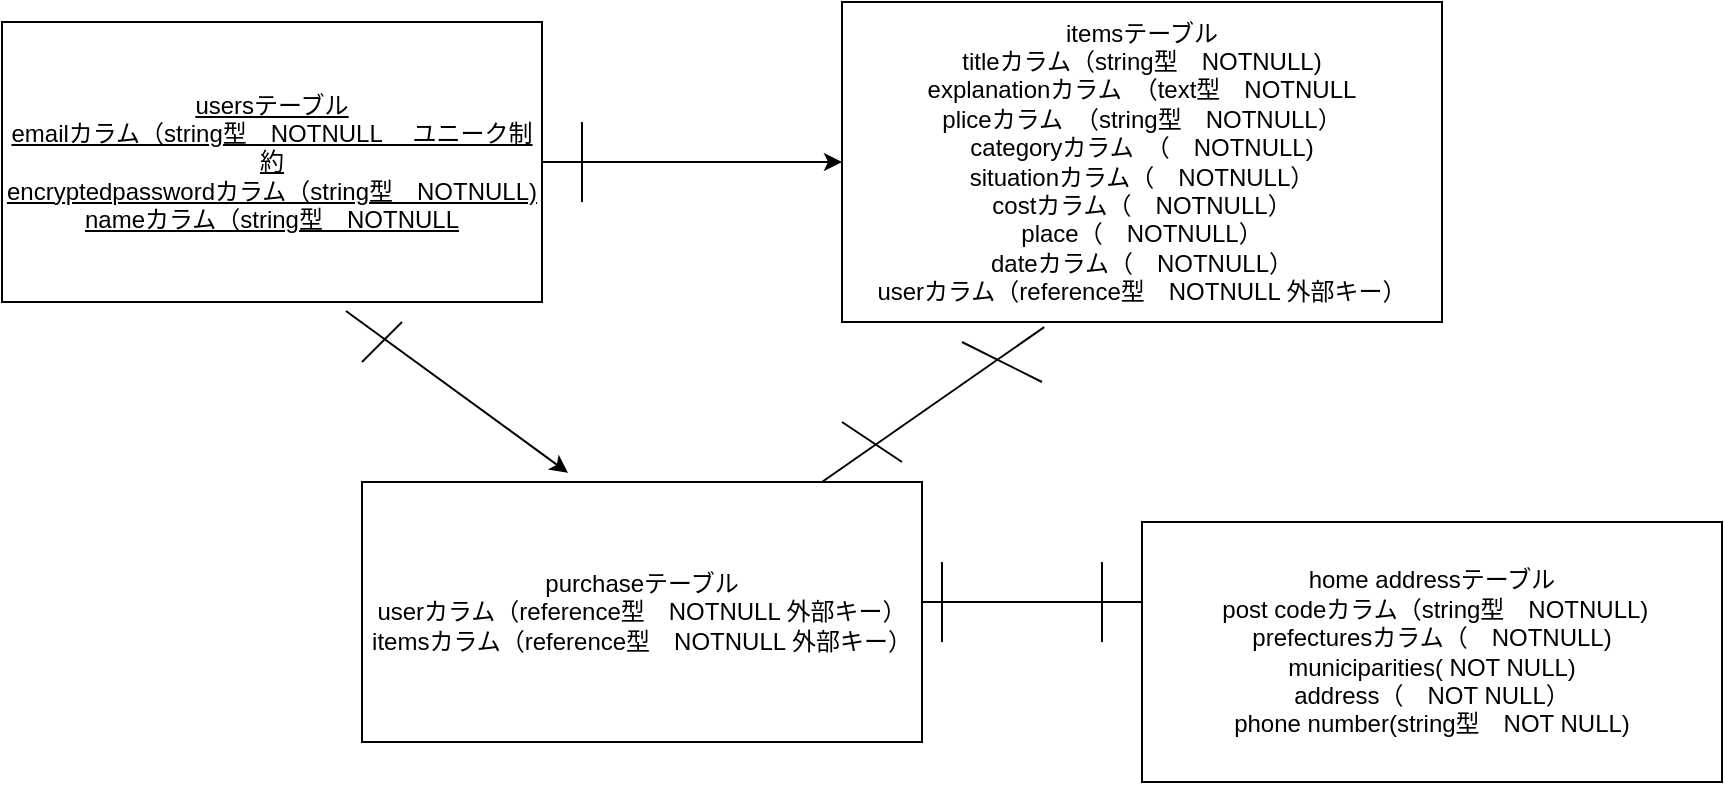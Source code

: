 <mxfile>
    <diagram id="rsiX2Q-utNPG2gPqwVrs" name="ページ1">
        <mxGraphModel dx="968" dy="680" grid="1" gridSize="10" guides="1" tooltips="1" connect="1" arrows="1" fold="1" page="1" pageScale="1" pageWidth="827" pageHeight="1169" math="0" shadow="0">
            <root>
                <mxCell id="0"/>
                <mxCell id="1" parent="0"/>
                <mxCell id="6" style="edgeStyle=none;html=1;entryX=0;entryY=0.5;entryDx=0;entryDy=0;" edge="1" parent="1" source="2" target="3">
                    <mxGeometry relative="1" as="geometry"/>
                </mxCell>
                <mxCell id="2" value="&lt;u&gt;usersテーブル&lt;br&gt;emailカラム（string型　NOTNULL 　ユニーク制約&lt;br&gt;encryptedpasswordカラム（string型　NOTNULL)&lt;br&gt;nameカラム（string型　NOTNULL&lt;/u&gt;" style="rounded=0;whiteSpace=wrap;html=1;" vertex="1" parent="1">
                    <mxGeometry x="60" y="120" width="270" height="140" as="geometry"/>
                </mxCell>
                <mxCell id="3" value="&lt;span&gt;itemsテーブル&lt;/span&gt;&lt;br&gt;&lt;span&gt;titleカラム（string型　NOTNULL)&lt;/span&gt;&lt;br&gt;&lt;span&gt;explanationカラム　（text型　NOTNULL&lt;/span&gt;&lt;br&gt;&lt;span&gt;pliceカラム　（string型　NOTNULL）&lt;/span&gt;&lt;br&gt;&lt;span&gt;categoryカラム　（　NOTNULL)&lt;/span&gt;&lt;br&gt;&lt;span&gt;situationカラム（　NOTNULL）&lt;/span&gt;&lt;br&gt;&lt;span&gt;costカラム（　NOTNULL）&lt;/span&gt;&lt;br&gt;&lt;span&gt;place（　NOTNULL）&lt;/span&gt;&lt;br&gt;&lt;span&gt;dateカラム（　NOTNULL）&lt;/span&gt;&lt;br&gt;&lt;span&gt;userカラム（reference型　NOTNULL 外部キー）&lt;/span&gt;" style="rounded=0;whiteSpace=wrap;html=1;" vertex="1" parent="1">
                    <mxGeometry x="480" y="110" width="300" height="160" as="geometry"/>
                </mxCell>
                <mxCell id="4" value="&lt;span&gt;purchaseテーブル&lt;/span&gt;&lt;br&gt;&lt;span&gt;userカラム（reference型　NOTNULL 外部キー）&lt;/span&gt;&lt;br&gt;&lt;span&gt;itemsカラム（reference型　NOTNULL 外部キー）&lt;/span&gt;" style="rounded=0;whiteSpace=wrap;html=1;" vertex="1" parent="1">
                    <mxGeometry x="240" y="350" width="280" height="130" as="geometry"/>
                </mxCell>
                <mxCell id="5" value="&lt;span&gt;home addressテーブル&lt;/span&gt;&lt;br&gt;&lt;span&gt;&amp;nbsp;post codeカラム（string型　NOTNULL)&lt;/span&gt;&lt;br&gt;&lt;span&gt;prefecturesカラム（　NOTNULL)&lt;/span&gt;&lt;br&gt;&lt;span&gt;municiparities( NOT NULL)&lt;/span&gt;&lt;br&gt;&lt;span&gt;address（　NOT NULL）&lt;/span&gt;&lt;br&gt;&lt;span&gt;phone number(string型　NOT NULL)&lt;/span&gt;" style="rounded=0;whiteSpace=wrap;html=1;" vertex="1" parent="1">
                    <mxGeometry x="630" y="370" width="290" height="130" as="geometry"/>
                </mxCell>
                <mxCell id="7" value="" style="endArrow=none;html=1;rounded=0;" edge="1" parent="1">
                    <mxGeometry relative="1" as="geometry">
                        <mxPoint x="350" y="210" as="sourcePoint"/>
                        <mxPoint x="350" y="170" as="targetPoint"/>
                    </mxGeometry>
                </mxCell>
                <mxCell id="8" value="" style="endArrow=none;html=1;entryX=0.337;entryY=1.016;entryDx=0;entryDy=0;entryPerimeter=0;" edge="1" parent="1" target="3">
                    <mxGeometry width="50" height="50" relative="1" as="geometry">
                        <mxPoint x="470" y="350" as="sourcePoint"/>
                        <mxPoint x="520" y="300" as="targetPoint"/>
                        <Array as="points"/>
                    </mxGeometry>
                </mxCell>
                <mxCell id="9" value="" style="endArrow=none;html=1;" edge="1" parent="1">
                    <mxGeometry width="50" height="50" relative="1" as="geometry">
                        <mxPoint x="580" y="300" as="sourcePoint"/>
                        <mxPoint x="540" y="280" as="targetPoint"/>
                        <Array as="points"/>
                    </mxGeometry>
                </mxCell>
                <mxCell id="10" value="" style="endArrow=none;html=1;" edge="1" parent="1">
                    <mxGeometry width="50" height="50" relative="1" as="geometry">
                        <mxPoint x="480" y="320" as="sourcePoint"/>
                        <mxPoint x="510" y="340" as="targetPoint"/>
                    </mxGeometry>
                </mxCell>
                <mxCell id="12" value="" style="endArrow=classic;html=1;entryX=0.368;entryY=-0.035;entryDx=0;entryDy=0;entryPerimeter=0;exitX=0.637;exitY=1.032;exitDx=0;exitDy=0;exitPerimeter=0;" edge="1" parent="1" source="2" target="4">
                    <mxGeometry width="50" height="50" relative="1" as="geometry">
                        <mxPoint x="240" y="270" as="sourcePoint"/>
                        <mxPoint x="310" y="270" as="targetPoint"/>
                        <Array as="points"/>
                    </mxGeometry>
                </mxCell>
                <mxCell id="13" value="" style="endArrow=none;html=1;" edge="1" parent="1">
                    <mxGeometry width="50" height="50" relative="1" as="geometry">
                        <mxPoint x="240" y="290" as="sourcePoint"/>
                        <mxPoint x="260" y="270" as="targetPoint"/>
                    </mxGeometry>
                </mxCell>
                <mxCell id="14" value="" style="endArrow=none;html=1;rounded=0;" edge="1" parent="1">
                    <mxGeometry relative="1" as="geometry">
                        <mxPoint x="520" y="410" as="sourcePoint"/>
                        <mxPoint x="630" y="410" as="targetPoint"/>
                    </mxGeometry>
                </mxCell>
                <mxCell id="15" value="" style="endArrow=none;html=1;" edge="1" parent="1">
                    <mxGeometry width="50" height="50" relative="1" as="geometry">
                        <mxPoint x="530" y="430" as="sourcePoint"/>
                        <mxPoint x="530" y="390" as="targetPoint"/>
                    </mxGeometry>
                </mxCell>
                <mxCell id="16" value="" style="endArrow=none;html=1;" edge="1" parent="1">
                    <mxGeometry width="50" height="50" relative="1" as="geometry">
                        <mxPoint x="610" y="430" as="sourcePoint"/>
                        <mxPoint x="610" y="390" as="targetPoint"/>
                    </mxGeometry>
                </mxCell>
            </root>
        </mxGraphModel>
    </diagram>
</mxfile>